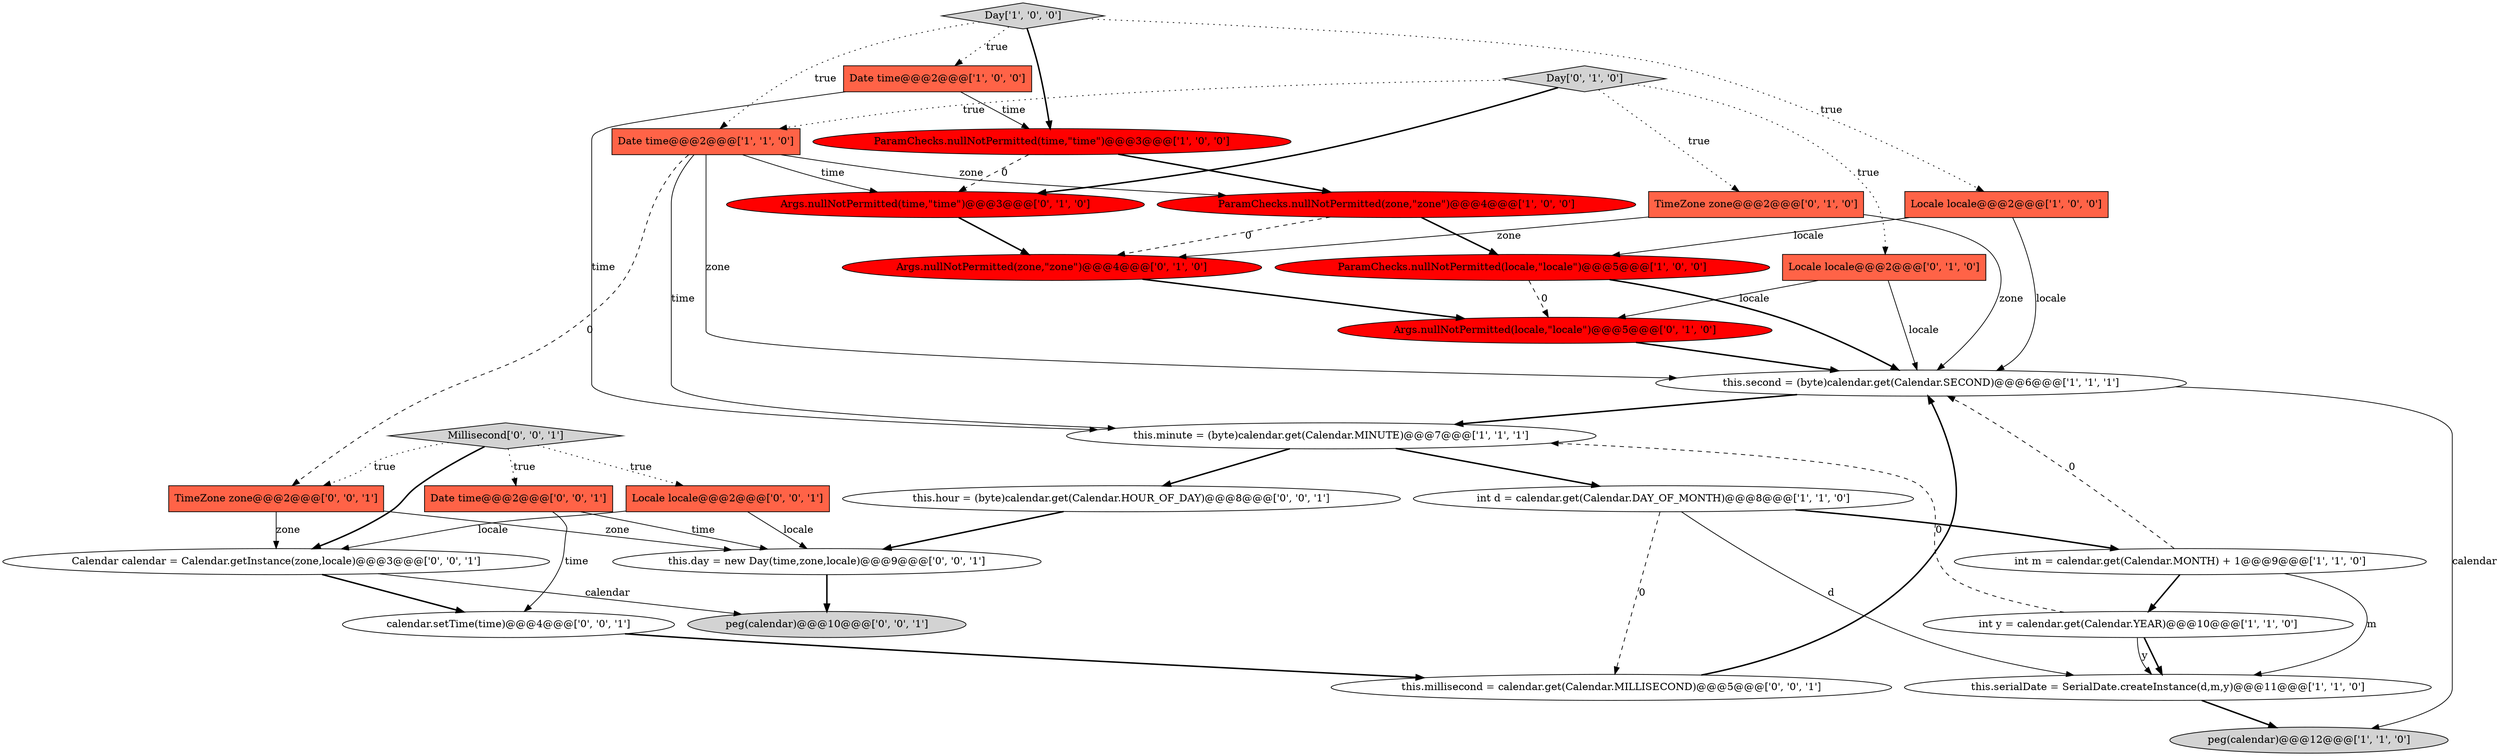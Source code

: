 digraph {
12 [style = filled, label = "ParamChecks.nullNotPermitted(time,\"time\")@@@3@@@['1', '0', '0']", fillcolor = red, shape = ellipse image = "AAA1AAABBB1BBB"];
28 [style = filled, label = "Calendar calendar = Calendar.getInstance(zone,locale)@@@3@@@['0', '0', '1']", fillcolor = white, shape = ellipse image = "AAA0AAABBB3BBB"];
25 [style = filled, label = "TimeZone zone@@@2@@@['0', '0', '1']", fillcolor = tomato, shape = box image = "AAA0AAABBB3BBB"];
20 [style = filled, label = "Locale locale@@@2@@@['0', '0', '1']", fillcolor = tomato, shape = box image = "AAA0AAABBB3BBB"];
17 [style = filled, label = "Day['0', '1', '0']", fillcolor = lightgray, shape = diamond image = "AAA0AAABBB2BBB"];
13 [style = filled, label = "this.minute = (byte)calendar.get(Calendar.MINUTE)@@@7@@@['1', '1', '1']", fillcolor = white, shape = ellipse image = "AAA0AAABBB1BBB"];
16 [style = filled, label = "Args.nullNotPermitted(zone,\"zone\")@@@4@@@['0', '1', '0']", fillcolor = red, shape = ellipse image = "AAA1AAABBB2BBB"];
10 [style = filled, label = "this.second = (byte)calendar.get(Calendar.SECOND)@@@6@@@['1', '1', '1']", fillcolor = white, shape = ellipse image = "AAA0AAABBB1BBB"];
19 [style = filled, label = "Args.nullNotPermitted(locale,\"locale\")@@@5@@@['0', '1', '0']", fillcolor = red, shape = ellipse image = "AAA1AAABBB2BBB"];
2 [style = filled, label = "int y = calendar.get(Calendar.YEAR)@@@10@@@['1', '1', '0']", fillcolor = white, shape = ellipse image = "AAA0AAABBB1BBB"];
26 [style = filled, label = "calendar.setTime(time)@@@4@@@['0', '0', '1']", fillcolor = white, shape = ellipse image = "AAA0AAABBB3BBB"];
6 [style = filled, label = "ParamChecks.nullNotPermitted(zone,\"zone\")@@@4@@@['1', '0', '0']", fillcolor = red, shape = ellipse image = "AAA1AAABBB1BBB"];
21 [style = filled, label = "peg(calendar)@@@10@@@['0', '0', '1']", fillcolor = lightgray, shape = ellipse image = "AAA0AAABBB3BBB"];
9 [style = filled, label = "ParamChecks.nullNotPermitted(locale,\"locale\")@@@5@@@['1', '0', '0']", fillcolor = red, shape = ellipse image = "AAA1AAABBB1BBB"];
5 [style = filled, label = "this.serialDate = SerialDate.createInstance(d,m,y)@@@11@@@['1', '1', '0']", fillcolor = white, shape = ellipse image = "AAA0AAABBB1BBB"];
7 [style = filled, label = "Day['1', '0', '0']", fillcolor = lightgray, shape = diamond image = "AAA0AAABBB1BBB"];
14 [style = filled, label = "Locale locale@@@2@@@['0', '1', '0']", fillcolor = tomato, shape = box image = "AAA0AAABBB2BBB"];
27 [style = filled, label = "this.day = new Day(time,zone,locale)@@@9@@@['0', '0', '1']", fillcolor = white, shape = ellipse image = "AAA0AAABBB3BBB"];
11 [style = filled, label = "Date time@@@2@@@['1', '1', '0']", fillcolor = tomato, shape = box image = "AAA0AAABBB1BBB"];
1 [style = filled, label = "int d = calendar.get(Calendar.DAY_OF_MONTH)@@@8@@@['1', '1', '0']", fillcolor = white, shape = ellipse image = "AAA0AAABBB1BBB"];
3 [style = filled, label = "peg(calendar)@@@12@@@['1', '1', '0']", fillcolor = lightgray, shape = ellipse image = "AAA0AAABBB1BBB"];
23 [style = filled, label = "this.millisecond = calendar.get(Calendar.MILLISECOND)@@@5@@@['0', '0', '1']", fillcolor = white, shape = ellipse image = "AAA0AAABBB3BBB"];
4 [style = filled, label = "Date time@@@2@@@['1', '0', '0']", fillcolor = tomato, shape = box image = "AAA0AAABBB1BBB"];
15 [style = filled, label = "Args.nullNotPermitted(time,\"time\")@@@3@@@['0', '1', '0']", fillcolor = red, shape = ellipse image = "AAA1AAABBB2BBB"];
22 [style = filled, label = "Date time@@@2@@@['0', '0', '1']", fillcolor = tomato, shape = box image = "AAA0AAABBB3BBB"];
24 [style = filled, label = "Millisecond['0', '0', '1']", fillcolor = lightgray, shape = diamond image = "AAA0AAABBB3BBB"];
29 [style = filled, label = "this.hour = (byte)calendar.get(Calendar.HOUR_OF_DAY)@@@8@@@['0', '0', '1']", fillcolor = white, shape = ellipse image = "AAA0AAABBB3BBB"];
18 [style = filled, label = "TimeZone zone@@@2@@@['0', '1', '0']", fillcolor = tomato, shape = box image = "AAA0AAABBB2BBB"];
0 [style = filled, label = "int m = calendar.get(Calendar.MONTH) + 1@@@9@@@['1', '1', '0']", fillcolor = white, shape = ellipse image = "AAA0AAABBB1BBB"];
8 [style = filled, label = "Locale locale@@@2@@@['1', '0', '0']", fillcolor = tomato, shape = box image = "AAA0AAABBB1BBB"];
5->3 [style = bold, label=""];
25->28 [style = solid, label="zone"];
25->27 [style = solid, label="zone"];
24->28 [style = bold, label=""];
11->13 [style = solid, label="time"];
17->18 [style = dotted, label="true"];
24->25 [style = dotted, label="true"];
7->12 [style = bold, label=""];
1->5 [style = solid, label="d"];
10->3 [style = solid, label="calendar"];
0->2 [style = bold, label=""];
4->12 [style = solid, label="time"];
11->6 [style = solid, label="zone"];
17->11 [style = dotted, label="true"];
17->14 [style = dotted, label="true"];
19->10 [style = bold, label=""];
28->26 [style = bold, label=""];
11->15 [style = solid, label="time"];
1->0 [style = bold, label=""];
9->10 [style = bold, label=""];
16->19 [style = bold, label=""];
2->5 [style = solid, label="y"];
12->6 [style = bold, label=""];
15->16 [style = bold, label=""];
4->13 [style = solid, label="time"];
18->16 [style = solid, label="zone"];
8->9 [style = solid, label="locale"];
11->10 [style = solid, label="zone"];
13->1 [style = bold, label=""];
0->10 [style = dashed, label="0"];
9->19 [style = dashed, label="0"];
29->27 [style = bold, label=""];
8->10 [style = solid, label="locale"];
0->5 [style = solid, label="m"];
13->29 [style = bold, label=""];
6->16 [style = dashed, label="0"];
20->28 [style = solid, label="locale"];
7->11 [style = dotted, label="true"];
10->13 [style = bold, label=""];
22->27 [style = solid, label="time"];
14->19 [style = solid, label="locale"];
28->21 [style = solid, label="calendar"];
24->22 [style = dotted, label="true"];
26->23 [style = bold, label=""];
22->26 [style = solid, label="time"];
7->4 [style = dotted, label="true"];
24->20 [style = dotted, label="true"];
2->13 [style = dashed, label="0"];
17->15 [style = bold, label=""];
11->25 [style = dashed, label="0"];
23->10 [style = bold, label=""];
12->15 [style = dashed, label="0"];
6->9 [style = bold, label=""];
7->8 [style = dotted, label="true"];
14->10 [style = solid, label="locale"];
27->21 [style = bold, label=""];
1->23 [style = dashed, label="0"];
20->27 [style = solid, label="locale"];
2->5 [style = bold, label=""];
18->10 [style = solid, label="zone"];
}

